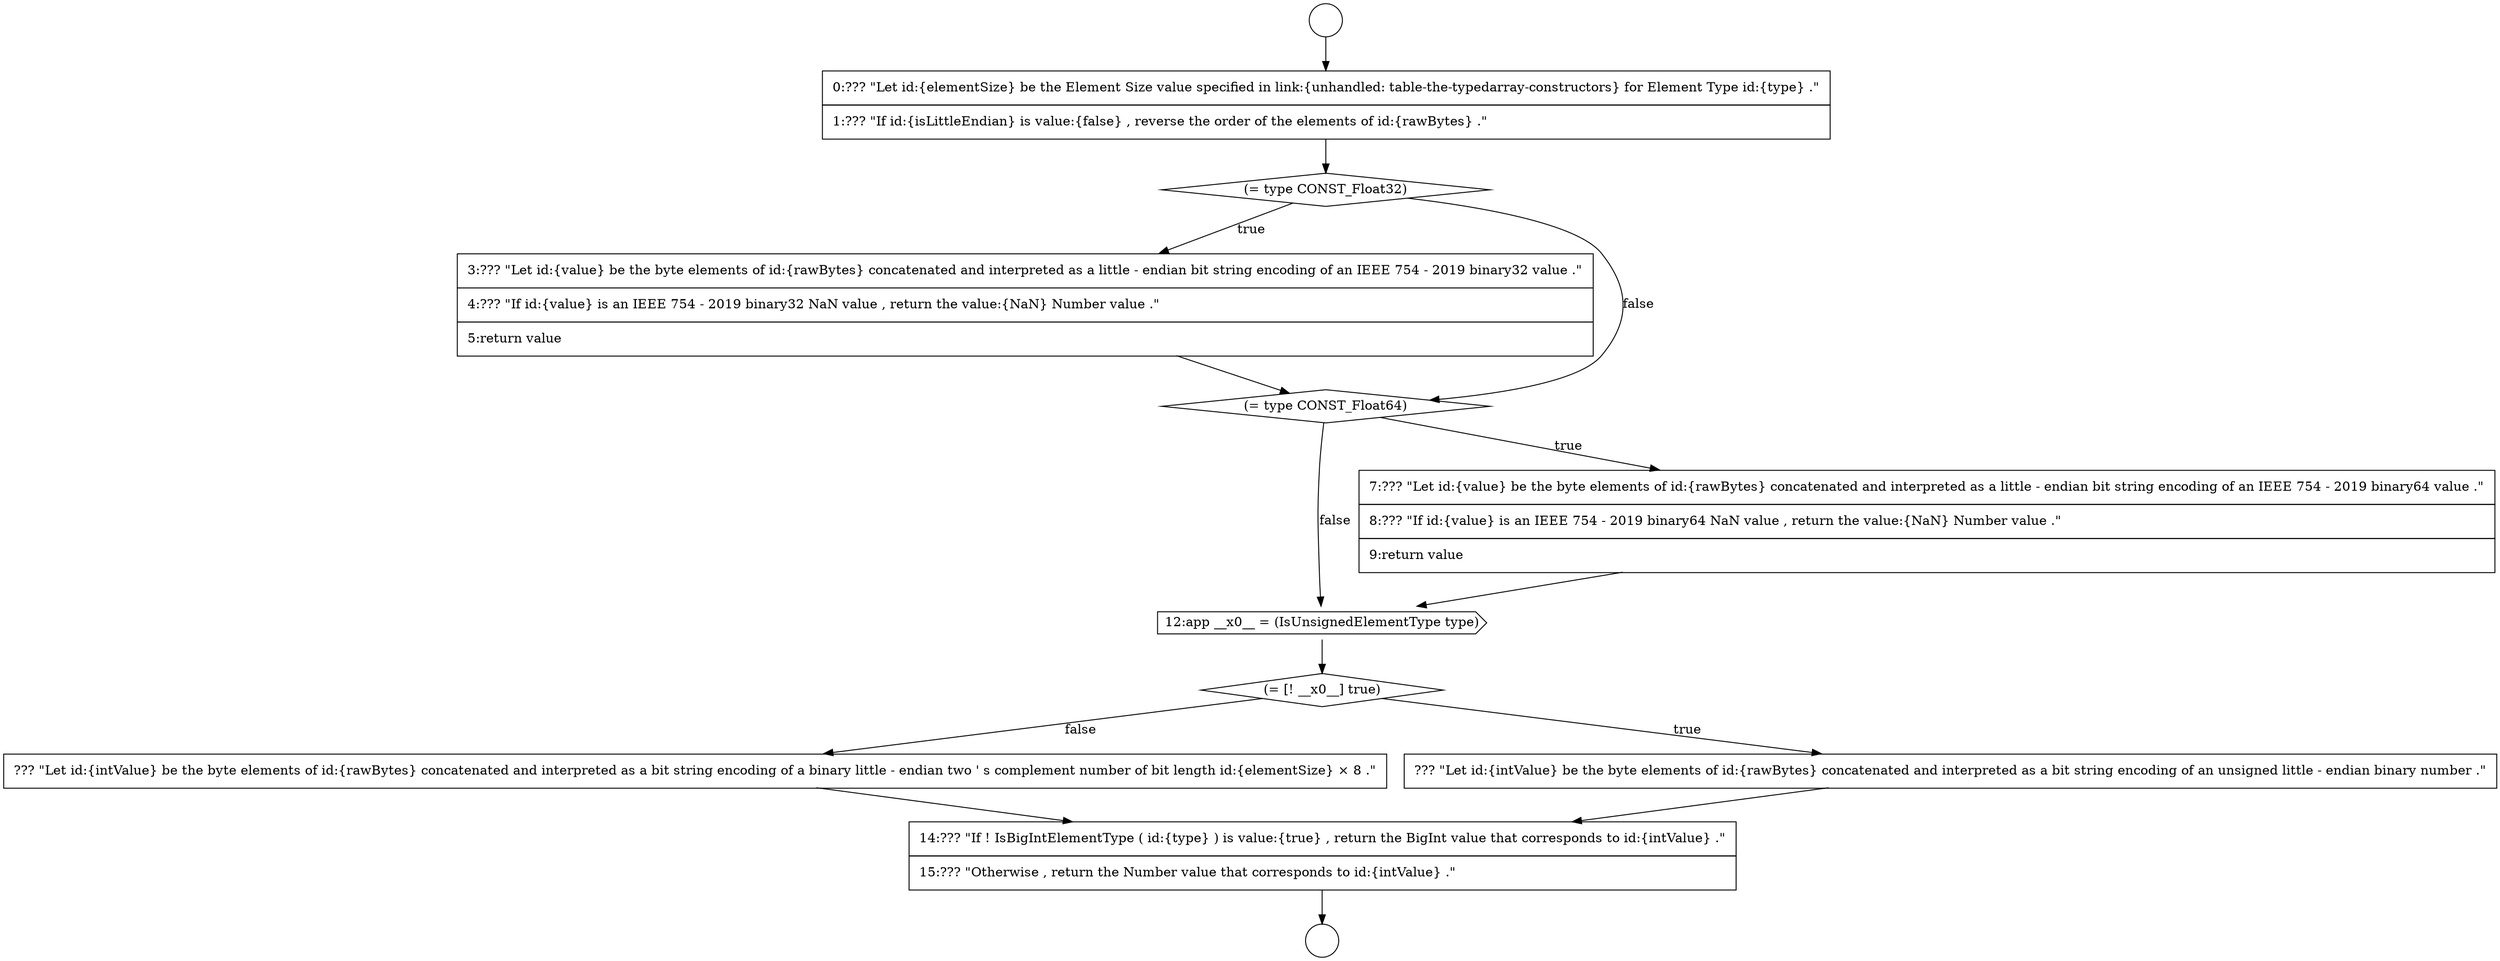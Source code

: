digraph {
  node17524 [shape=none, margin=0, label=<<font color="black">
    <table border="0" cellborder="1" cellspacing="0" cellpadding="10">
      <tr><td align="left">3:??? &quot;Let id:{value} be the byte elements of id:{rawBytes} concatenated and interpreted as a little - endian bit string encoding of an IEEE 754 - 2019 binary32 value .&quot;</td></tr>
      <tr><td align="left">4:??? &quot;If id:{value} is an IEEE 754 - 2019 binary32 NaN value , return the value:{NaN} Number value .&quot;</td></tr>
      <tr><td align="left">5:return value</td></tr>
    </table>
  </font>> color="black" fillcolor="white" style=filled]
  node17527 [shape=cds, label=<<font color="black">12:app __x0__ = (IsUnsignedElementType type)</font>> color="black" fillcolor="white" style=filled]
  node17530 [shape=none, margin=0, label=<<font color="black">
    <table border="0" cellborder="1" cellspacing="0" cellpadding="10">
      <tr><td align="left">??? &quot;Let id:{intValue} be the byte elements of id:{rawBytes} concatenated and interpreted as a bit string encoding of a binary little - endian two ' s complement number of bit length id:{elementSize} &times; 8 .&quot;</td></tr>
    </table>
  </font>> color="black" fillcolor="white" style=filled]
  node17531 [shape=none, margin=0, label=<<font color="black">
    <table border="0" cellborder="1" cellspacing="0" cellpadding="10">
      <tr><td align="left">14:??? &quot;If ! IsBigIntElementType ( id:{type} ) is value:{true} , return the BigInt value that corresponds to id:{intValue} .&quot;</td></tr>
      <tr><td align="left">15:??? &quot;Otherwise , return the Number value that corresponds to id:{intValue} .&quot;</td></tr>
    </table>
  </font>> color="black" fillcolor="white" style=filled]
  node17525 [shape=diamond, label=<<font color="black">(= type CONST_Float64)</font>> color="black" fillcolor="white" style=filled]
  node17522 [shape=none, margin=0, label=<<font color="black">
    <table border="0" cellborder="1" cellspacing="0" cellpadding="10">
      <tr><td align="left">0:??? &quot;Let id:{elementSize} be the Element Size value specified in link:{unhandled: table-the-typedarray-constructors} for Element Type id:{type} .&quot;</td></tr>
      <tr><td align="left">1:??? &quot;If id:{isLittleEndian} is value:{false} , reverse the order of the elements of id:{rawBytes} .&quot;</td></tr>
    </table>
  </font>> color="black" fillcolor="white" style=filled]
  node17523 [shape=diamond, label=<<font color="black">(= type CONST_Float32)</font>> color="black" fillcolor="white" style=filled]
  node17526 [shape=none, margin=0, label=<<font color="black">
    <table border="0" cellborder="1" cellspacing="0" cellpadding="10">
      <tr><td align="left">7:??? &quot;Let id:{value} be the byte elements of id:{rawBytes} concatenated and interpreted as a little - endian bit string encoding of an IEEE 754 - 2019 binary64 value .&quot;</td></tr>
      <tr><td align="left">8:??? &quot;If id:{value} is an IEEE 754 - 2019 binary64 NaN value , return the value:{NaN} Number value .&quot;</td></tr>
      <tr><td align="left">9:return value</td></tr>
    </table>
  </font>> color="black" fillcolor="white" style=filled]
  node17521 [shape=circle label=" " color="black" fillcolor="white" style=filled]
  node17528 [shape=diamond, label=<<font color="black">(= [! __x0__] true)</font>> color="black" fillcolor="white" style=filled]
  node17529 [shape=none, margin=0, label=<<font color="black">
    <table border="0" cellborder="1" cellspacing="0" cellpadding="10">
      <tr><td align="left">??? &quot;Let id:{intValue} be the byte elements of id:{rawBytes} concatenated and interpreted as a bit string encoding of an unsigned little - endian binary number .&quot;</td></tr>
    </table>
  </font>> color="black" fillcolor="white" style=filled]
  node17520 [shape=circle label=" " color="black" fillcolor="white" style=filled]
  node17531 -> node17521 [ color="black"]
  node17527 -> node17528 [ color="black"]
  node17524 -> node17525 [ color="black"]
  node17523 -> node17524 [label=<<font color="black">true</font>> color="black"]
  node17523 -> node17525 [label=<<font color="black">false</font>> color="black"]
  node17525 -> node17526 [label=<<font color="black">true</font>> color="black"]
  node17525 -> node17527 [label=<<font color="black">false</font>> color="black"]
  node17529 -> node17531 [ color="black"]
  node17530 -> node17531 [ color="black"]
  node17528 -> node17529 [label=<<font color="black">true</font>> color="black"]
  node17528 -> node17530 [label=<<font color="black">false</font>> color="black"]
  node17522 -> node17523 [ color="black"]
  node17526 -> node17527 [ color="black"]
  node17520 -> node17522 [ color="black"]
}
